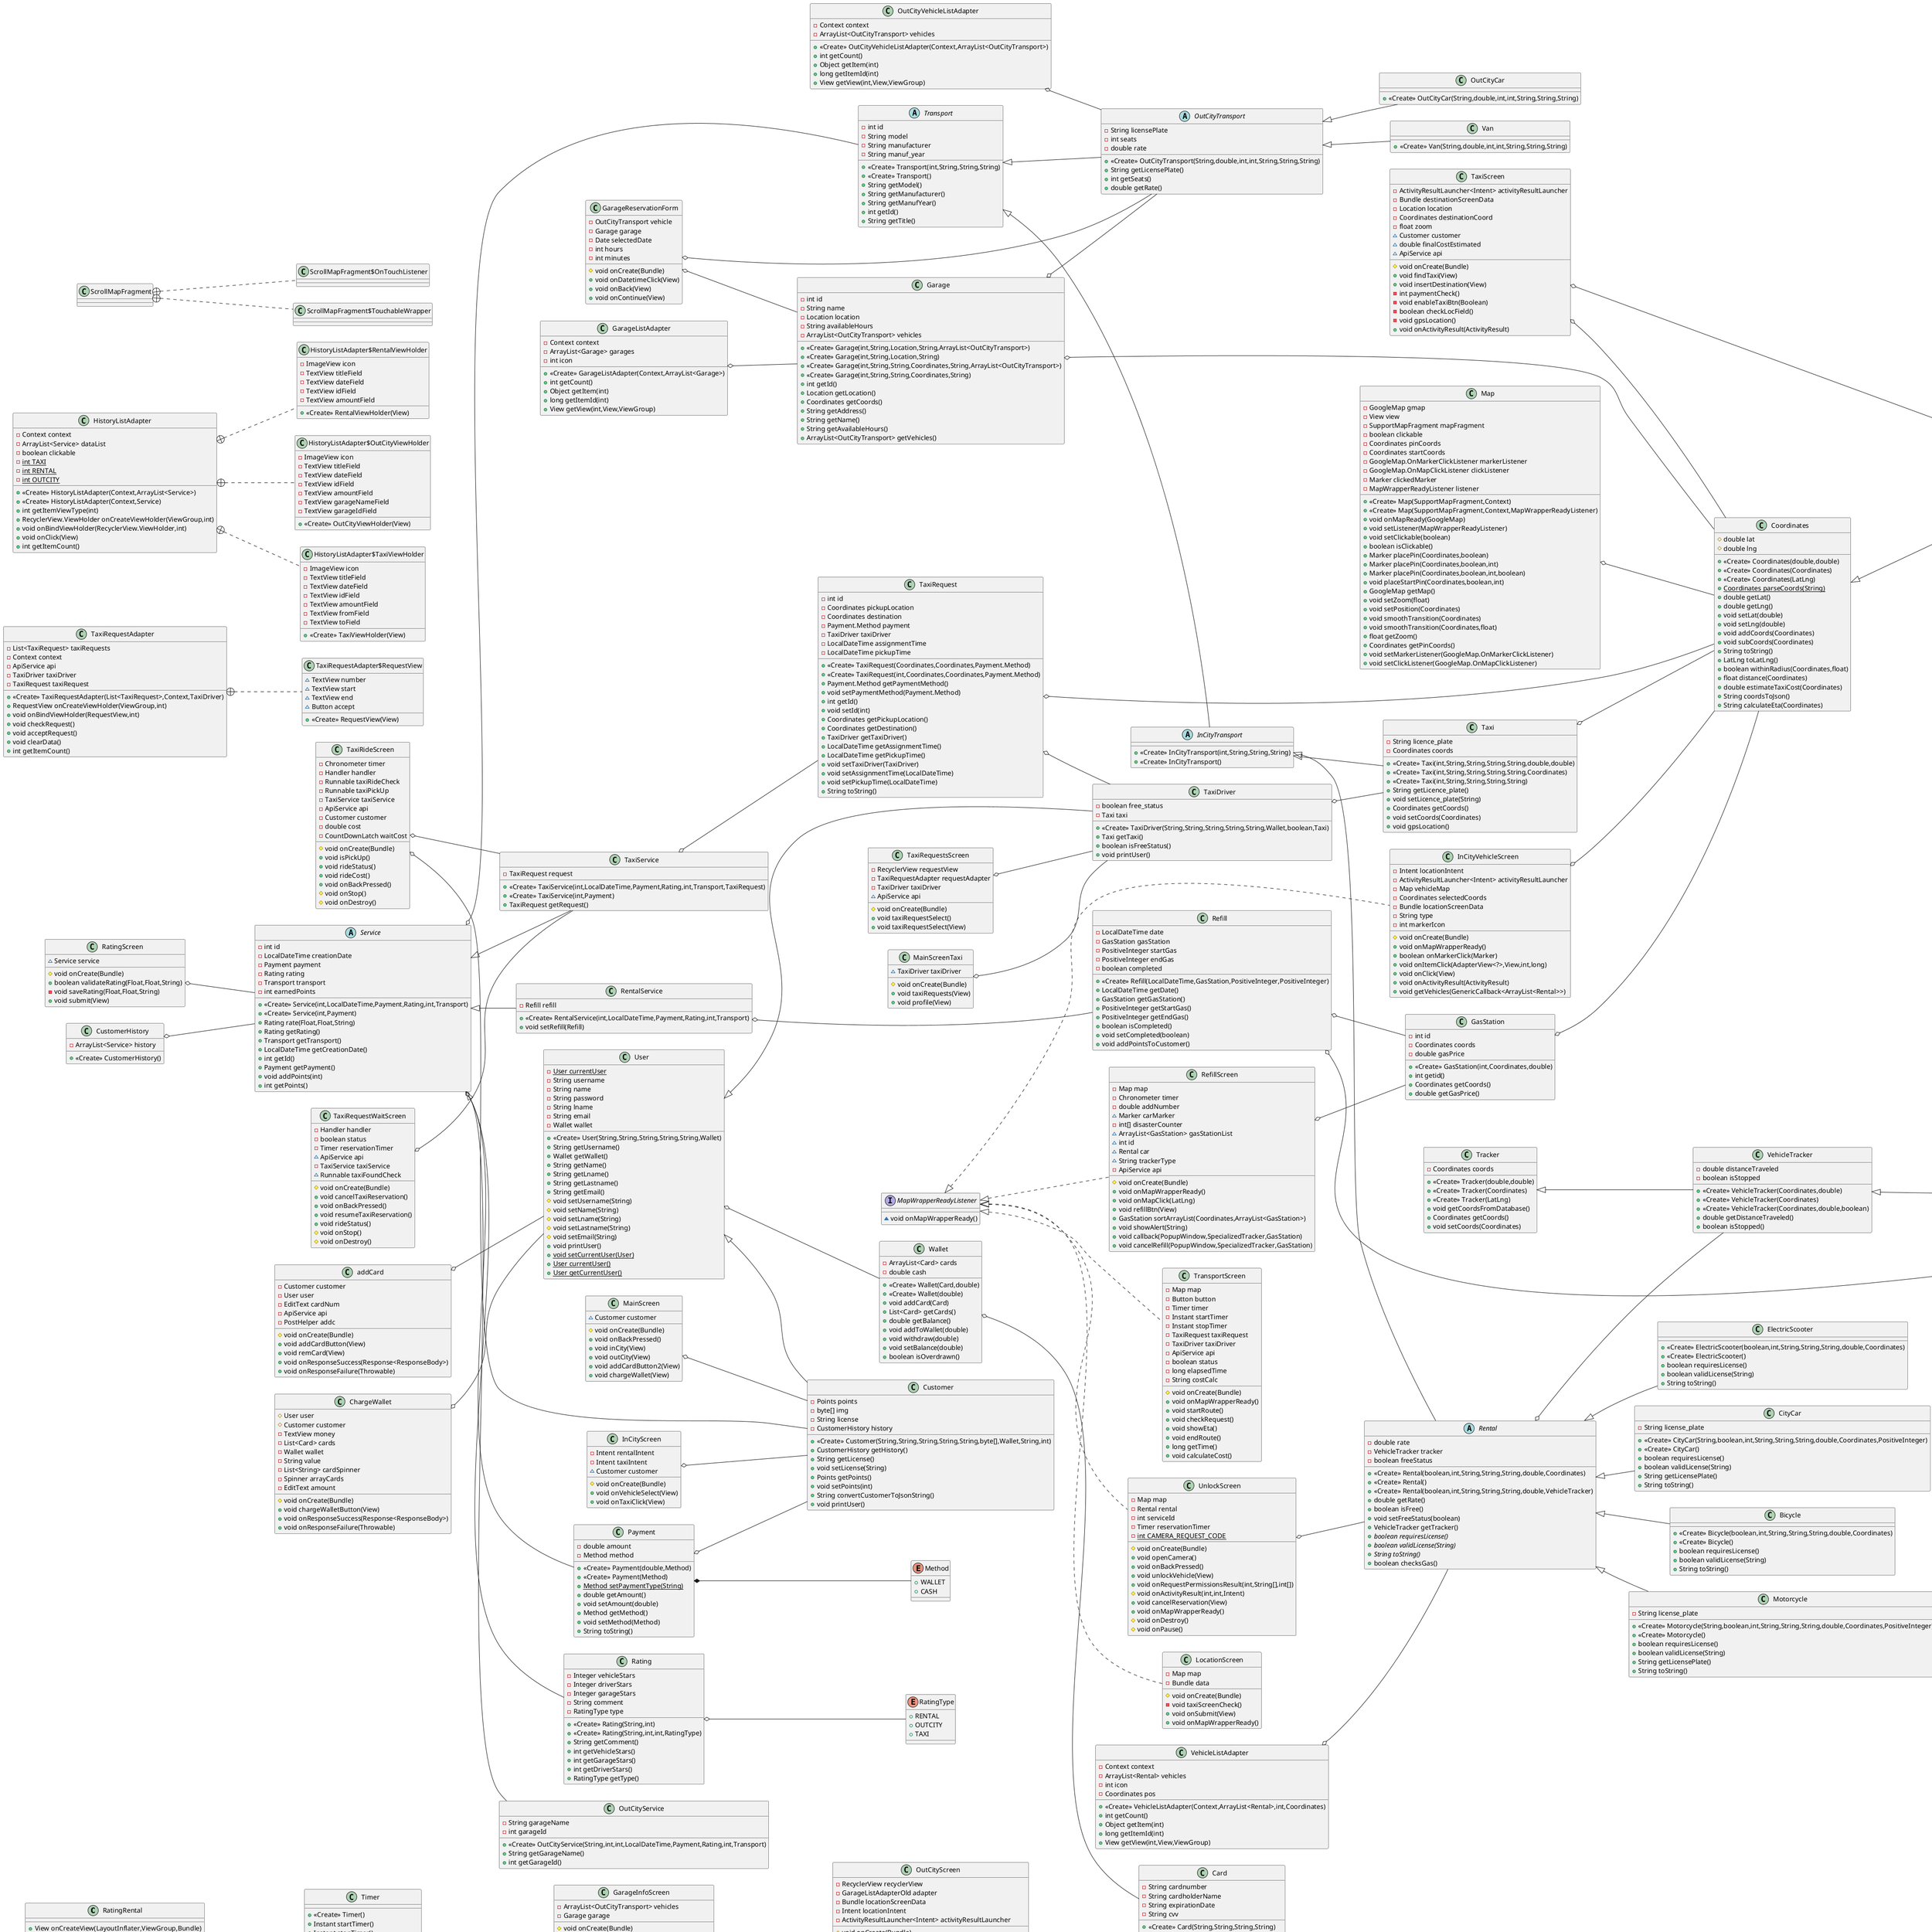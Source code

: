 @startuml
left to right direction
class RatingRental {
+ View onCreateView(LayoutInflater,ViewGroup,Bundle)
}

abstract class Transport {
- int id
- String model
- String manufacturer
- String manuf_year
+ <<Create>> Transport(int,String,String,String)
+ <<Create>> Transport()
+ String getModel()
+ String getManufacturer()
+ String getManufYear()
+ int getId()
+ String getTitle()
}


class RatingScreen {
~ Service service
# void onCreate(Bundle)
+ boolean validateRating(Float,Float,String)
- void saveRating(Float,Float,String)
+ void submit(View)
}



class Tracker {
- Coordinates coords
+ <<Create>> Tracker(double,double)
+ <<Create>> Tracker(Coordinates)
+ <<Create>> Tracker(LatLng)
+ void getCoordsFromDatabase()
+ Coordinates getCoords()
+ void setCoords(Coordinates)
}


class GasStation {
- int id
- Coordinates coords
- double gasPrice
+ <<Create>> GasStation(int,Coordinates,double)
+ int getid()
+ Coordinates getCoords()
+ double getGasPrice()
}

interface Fuel {
~ PositiveInteger getFuel()
~ void setFuel(int)
}

class PositiveInteger{
- int value
+ <<Create>> PositiveInteger(int)
+ int getValue()
+ void setValue(int)
+ int PosDif(PositiveInteger)
}

enum RatingType {
+  RENTAL
+  OUTCITY
+  TAXI
}

class MainScreen {
~ Customer customer
# void onCreate(Bundle)
+ void onBackPressed()
+ void inCity(View)
+ void outCity(View)
+ void addCardButton2(View)
+ void chargeWallet(View)
}


class ProfileTaxiScreen {
# void onCreate(Bundle)
}

class TaxiRideScreen {
- Chronometer timer
- Handler handler
- Runnable taxiRideCheck
- Runnable taxiPickUp
- TaxiService taxiService
- ApiService api
- Customer customer
- double cost
- CountDownLatch waitCost
# void onCreate(Bundle)
+ void isPickUp()
+ void rideStatus()
+ void rideCost()
+ void onBackPressed()
# void onStop()
# void onDestroy()
}


class OutCityCar {
+ <<Create>> OutCityCar(String,double,int,int,String,String,String)
}

class InCityVehicleScreen {
- Intent locationIntent
- ActivityResultLauncher<Intent> activityResultLauncher
- Map vehicleMap
- Coordinates selectedCoords
- Bundle locationScreenData
- String type
- int markerIcon
# void onCreate(Bundle)
+ void onMapWrapperReady()
+ boolean onMarkerClick(Marker)
+ void onItemClick(AdapterView<?>,View,int,long)
+ void onClick(View)
+ void onActivityResult(ActivityResult)
+ void getVehicles(GenericCallback<ArrayList<Rental>>)
}


class ElectricScooter {
+ <<Create>> ElectricScooter(boolean,int,String,String,String,double,Coordinates)
+ <<Create>> ElectricScooter()
+ boolean requiresLicense()
+ boolean validLicense(String)
+ String toString()
}

class addCard {
- Customer customer
- User user
- EditText cardNum
- ApiService api
- PostHelper addc
# void onCreate(Bundle)
+ void addCardButton(View)
+ void remCard(View)
+ void onResponseSuccess(Response<ResponseBody>)
+ void onResponseFailure(Throwable)
}


class Taxi {
- String licence_plate
- Coordinates coords
+ <<Create>> Taxi(int,String,String,String,String,double,double)
+ <<Create>> Taxi(int,String,String,String,String,Coordinates)
+ <<Create>> Taxi(int,String,String,String,String)
+ String getLicence_plate()
+ void setLicence_plate(String)
+ Coordinates getCoords()
+ void setCoords(Coordinates)
+ void gpsLocation()
}


class TaxiRequest {
- int id
- Coordinates pickupLocation
- Coordinates destination
- Payment.Method payment
- TaxiDriver taxiDriver
- LocalDateTime assignmentTime
- LocalDateTime pickupTime
+ <<Create>> TaxiRequest(Coordinates,Coordinates,Payment.Method)
+ <<Create>> TaxiRequest(int,Coordinates,Coordinates,Payment.Method)
+ Payment.Method getPaymentMethod()
+ void setPaymentMethod(Payment.Method)
+ int getId()
+ void setId(int)
+ Coordinates getPickupLocation()
+ Coordinates getDestination()
+ TaxiDriver getTaxiDriver()
+ LocalDateTime getAssignmentTime()
+ LocalDateTime getPickupTime()
+ void setTaxiDriver(TaxiDriver)
+ void setAssignmentTime(LocalDateTime)
+ void setPickupTime(LocalDateTime)
+ String toString()
}

class CityCar {
- String license_plate
+ <<Create>> CityCar(String,boolean,int,String,String,String,double,Coordinates,PositiveInteger)
+ <<Create>> CityCar()
+ boolean requiresLicense()
+ boolean validLicense(String)
+ String getLicensePlate()
+ String toString()
}

class GarageListAdapter {
- Context context
- ArrayList<Garage> garages
- int icon
+ <<Create>> GarageListAdapter(Context,ArrayList<Garage>)
+ int getCount()
+ Object getItem(int)
+ long getItemId(int)
+ View getView(int,View,ViewGroup)
}


class Bicycle {
+ <<Create>> Bicycle(boolean,int,String,String,String,double,Coordinates)
+ <<Create>> Bicycle()
+ boolean requiresLicense()
+ boolean validLicense(String)
+ String toString()
}

class TaxiService {
- TaxiRequest request
+ <<Create>> TaxiService(int,LocalDateTime,Payment,Rating,int,Transport,TaxiRequest)
+ <<Create>> TaxiService(int,Payment)
+ TaxiRequest getRequest()
}


class .Location {
- String address
+ <<Create>> Location(double,double,String)
+ <<Create>> Location(Coordinates,String)
+ String getAddress()
}


abstract class Rental {
- double rate
- VehicleTracker tracker
- boolean freeStatus
+ <<Create>> Rental(boolean,int,String,String,String,double,Coordinates)
+ <<Create>> Rental()
+ <<Create>> Rental(boolean,int,String,String,String,double,VehicleTracker)
+ double getRate()
+ boolean isFree()
+ void setFreeStatus(boolean)
+ VehicleTracker getTracker()
+ {abstract}boolean requiresLicense()
+ {abstract}boolean validLicense(String)
+ {abstract}String toString()
+ boolean checksGas()
}


class User {
- {static} User currentUser
- String username
- String name
- String password
- String lname
- String email
- Wallet wallet
+ <<Create>> User(String,String,String,String,String,Wallet)
+ String getUsername()
+ Wallet getWallet()
+ String getName()
+ String getLname()
+ String getLastname()
+ String getEmail()
# void setUsername(String)
# void setName(String)
# void setLname(String)
# void setLastname(String)
# void setEmail(String)
+ void printUser()
+ {static} void setCurrentUser(User)
+ {static} User currentUser()
+ {static} User getCurrentUser()
}


class Login {
- String username
- EditText userText
- ImageView visib
# void onCreate(Bundle)
+ void onClickVisib(View)
+ void buttonLogin(View)
+ void signUp(View)
+ void onResponseSuccess(Response<ResponseBody>)
+ void onResponseFailure(Throwable)
}


class Payment {
- double amount
- Method method
+ <<Create>> Payment(double,Method)
+ <<Create>> Payment(Method)
+ {static} Method setPaymentType(String)
+ double getAmount()
+ void setAmount(double)
+ Method getMethod()
+ void setMethod(Method)
+ String toString()
}


enum Method {
+  WALLET
+  CASH
}

class UnlockScreen {
- Map map
- Rental rental
- int serviceId
- Timer reservationTimer
- {static} int CAMERA_REQUEST_CODE
# void onCreate(Bundle)
+ void openCamera()
+ void onBackPressed()
+ void unlockVehicle(View)
+ void onRequestPermissionsResult(int,String[],int[])
# void onActivityResult(int,int,Intent)
+ void cancelReservation(View)
+ void onMapWrapperReady()
# void onDestroy()
# void onPause()
}


abstract class Service {
- int id
- LocalDateTime creationDate
- Payment payment
- Rating rating
- Transport transport
- int earnedPoints
+ <<Create>> Service(int,LocalDateTime,Payment,Rating,int,Transport)
+ <<Create>> Service(int,Payment)
+ Rating rate(Float,Float,String)
+ Rating getRating()
+ Transport getTransport()
+ LocalDateTime getCreationDate()
+ int getId()
+ Payment getPayment()
+ void addPoints(int)
+ int getPoints()
}


class GarageReservationForm {
- OutCityTransport vehicle
- Garage garage
- Date selectedDate
- int hours
- int minutes
# void onCreate(Bundle)
+ void onDatetimeClick(View)
+ void onBack(View)
+ void onContinue(View)
}


class TaxiRequestsScreen {
- RecyclerView requestView
- TaxiRequestAdapter requestAdapter
- TaxiDriver taxiDriver
~ ApiService api
# void onCreate(Bundle)
+ void taxiRequestSelect()
+ void taxiRequestSelect(View)
}


class .Map {
- GoogleMap gmap
- View view
- SupportMapFragment mapFragment
- boolean clickable
- Coordinates pinCoords
- Coordinates startCoords
- GoogleMap.OnMarkerClickListener markerListener
- GoogleMap.OnMapClickListener clickListener
- Marker clickedMarker
- MapWrapperReadyListener listener
+ <<Create>> Map(SupportMapFragment,Context)
+ <<Create>> Map(SupportMapFragment,Context,MapWrapperReadyListener)
+ void onMapReady(GoogleMap)
+ void setListener(MapWrapperReadyListener)
+ void setClickable(boolean)
+ boolean isClickable()
+ Marker placePin(Coordinates,boolean)
+ Marker placePin(Coordinates,boolean,int)
+ Marker placePin(Coordinates,boolean,int,boolean)
+ void placeStartPin(Coordinates,boolean,int)
+ GoogleMap getMap()
+ void setZoom(float)
+ void setPosition(Coordinates)
+ void smoothTransition(Coordinates)
+ void smoothTransition(Coordinates,float)
+ float getZoom()
+ Coordinates getPinCoords()
+ void setMarkerListener(GoogleMap.OnMarkerClickListener)
+ void setClickListener(GoogleMap.OnMapClickListener)
}

class .Timer {
+ <<Create>> Timer()
+ Instant startTimer()
+ Instant stopTimer()
+ long elapsedTime(Instant,Instant)
}

class signUp {
- {static} int REQUEST_EXTERNAL_STORAGE
# Uri photoDir
- {static} int PICK_IMAGE
- EditText username
- CheckBox check
~ ActivityResultLauncher<PickVisualMediaRequest> pickMedia
+ void saveImage(Uri)
# void onCreate(Bundle)
+ void signUpButton(View)
+ void signIn(View)
+ void uploadLicense(View)
+ void onResponseSuccess(Response<ResponseBody>)
+ void onResponseFailure(Throwable)
}


abstract class OutCityTransport {
- String licensePlate
- int seats
- double rate
+ <<Create>> OutCityTransport(String,double,int,int,String,String,String)
+ String getLicensePlate()
+ int getSeats()
+ double getRate()
}


interface .MapWrapperReadyListener {
~ void onMapWrapperReady()
}

class Motorcycle {
- String license_plate
+ <<Create>> Motorcycle(String,boolean,int,String,String,String,double,Coordinates,PositiveInteger)
+ <<Create>> Motorcycle()
+ boolean requiresLicense()
+ boolean validLicense(String)
+ String getLicensePlate()
+ String toString()
}


class Wallet {
- ArrayList<Card> cards
- double cash
+ <<Create>> Wallet(Card,double)
+ <<Create>> Wallet(double)
+ void addCard(Card)
+ List<Card> getCards()
+ double getBalance()
+ void addToWallet(double)
+ void withdraw(double)
+ void setBalance(double)
+ boolean isOverdrawn()
}


class RouteHistory {
+ View onCreateView(LayoutInflater,ViewGroup,Bundle)
+ void onViewCreated(View,Bundle)
}

class MainScreenTaxi {
~ TaxiDriver taxiDriver
# void onCreate(Bundle)
+ void taxiRequests(View)
+ void profile(View)
}


class VehicleTracker {
- double distanceTraveled
- boolean isStopped
+ <<Create>> VehicleTracker(Coordinates,double)
+ <<Create>> VehicleTracker(Coordinates)
+ <<Create>> VehicleTracker(Coordinates,double,boolean)
+ double getDistanceTraveled()
+ boolean isStopped()
}


class InCityScreen {
- Intent rentalIntent
- Intent taxiIntent
~ Customer customer
# void onCreate(Bundle)
+ void onVehicleSelect(View)
+ void onTaxiClick(View)
}


class QrCamera {
}
class ChargeWallet {
# User user
# Customer customer
- TextView money
- List<Card> cards
- Wallet wallet
- String value
- List<String> cardSpinner
- Spinner arrayCards
- EditText amount
# void onCreate(Bundle)
+ void chargeWalletButton(View)
+ void onResponseSuccess(Response<ResponseBody>)
+ void onResponseFailure(Throwable)
}


class SpecializedTracker {
~ PositiveInteger gas
+ <<Create>> SpecializedTracker(Coordinates,PositiveInteger)
+ <<Create>> SpecializedTracker(Coordinates,double,boolean,PositiveInteger)
+ PositiveInteger getGas()
}


class GarageInfoScreen {
- ArrayList<OutCityTransport> vehicles
- Garage garage
# void onCreate(Bundle)
+ void back(View)
+ void onItemClick(AdapterView<?>,View,int,long)
}


class OutCityVehicleListAdapter {
- Context context
- ArrayList<OutCityTransport> vehicles
+ <<Create>> OutCityVehicleListAdapter(Context,ArrayList<OutCityTransport>)
+ int getCount()
+ Object getItem(int)
+ long getItemId(int)
+ View getView(int,View,ViewGroup)
}


class TaxiDriver {
- boolean free_status
- Taxi taxi
+ <<Create>> TaxiDriver(String,String,String,String,String,Wallet,boolean,Taxi)
+ Taxi getTaxi()
+ boolean isFreeStatus()
+ void printUser()
}


abstract class InCityTransport {
+ <<Create>> InCityTransport(int,String,String,String)
+ <<Create>> InCityTransport()
}

class Refill {
- LocalDateTime date
- GasStation gasStation
- PositiveInteger startGas
- PositiveInteger endGas
- boolean completed
+ <<Create>> Refill(LocalDateTime,GasStation,PositiveInteger,PositiveInteger)
+ LocalDateTime getDate()
+ GasStation getGasStation()
+ PositiveInteger getStartGas()
+ PositiveInteger getEndGas()
+ boolean isCompleted()
+ void setCompleted(boolean)
+ void addPointsToCustomer()
}


class TaxiRequestAdapter {
- List<TaxiRequest> taxiRequests
- Context context
- ApiService api
- TaxiDriver taxiDriver
- TaxiRequest taxiRequest
+ <<Create>> TaxiRequestAdapter(List<TaxiRequest>,Context,TaxiDriver)
+ RequestView onCreateViewHolder(ViewGroup,int)
+ void onBindViewHolder(RequestView,int)
+ void checkRequest()
+ void acceptRequest()
+ void clearData()
+ int getItemCount()
}


class TaxiRequestAdapter$RequestView {
~ TextView number
~ TextView start
~ TextView end
~ Button accept
+ <<Create>> RequestView(View)
}


class RentalService {
- Refill refill
+ <<Create>> RentalService(int,LocalDateTime,Payment,Rating,int,Transport)
+ void setRefill(Refill)
}


class LocationScreen {
- Map map
- Bundle data
# void onCreate(Bundle)
- void taxiScreenCheck()
+ void onSubmit(View)
+ void onMapWrapperReady()
}


class RatingOutcity {
+ View onCreateView(LayoutInflater,ViewGroup,Bundle)
}

class RatingTaxi {
+ View onCreateView(LayoutInflater,ViewGroup,Bundle)
}

class Points {
~ int points
+ <<Create>> Points(int)
+ int getPoints()
+ void setPoints(int)
+ int calcPoints(double)
}

class OutCityScreen {
- RecyclerView recyclerView
- GarageListAdapterOld adapter
- Bundle locationScreenData
- Intent locationIntent
- ActivityResultLauncher<Intent> activityResultLauncher
# void onCreate(Bundle)
+ void onClick(View)
- void retrieveGarages(GenericCallback<ArrayList<Garage>>)
+ void onActivityResult(ActivityResult)
+ void onItemClick(AdapterView<?>,View,int,long)
}


class Rating {
- Integer vehicleStars
- Integer driverStars
- Integer garageStars
- String comment
- RatingType type
+ <<Create>> Rating(String,int)
+ <<Create>> Rating(String,int,int,RatingType)
+ String getComment()
+ int getVehicleStars()
+ int getGarageStars()
+ int getDriverStars()
+ RatingType getType()
}


class .Coordinates {
# double lat
# double lng
+ <<Create>> Coordinates(double,double)
+ <<Create>> Coordinates(Coordinates)
+ <<Create>> Coordinates(LatLng)
+ {static} Coordinates parseCoords(String)
+ double getLat()
+ double getLng()
+ void setLat(double)
+ void setLng(double)
+ void addCoords(Coordinates)
+ void subCoords(Coordinates)
+ String toString()
+ LatLng toLatLng()
+ boolean withinRadius(Coordinates,float)
+ float distance(Coordinates)
+ double estimateTaxiCost(Coordinates)
+ String coordsToJson()
+ String calculateEta(Coordinates)
}

class TaxiRequestWaitScreen {
- Handler handler
- boolean status
- Timer reservationTimer
~ ApiService api
- TaxiService taxiService
~ Runnable taxiFoundCheck
# void onCreate(Bundle)
+ void cancelTaxiReservation()
+ void onBackPressed()
+ void resumeTaxiReservation()
+ void rideStatus()
# void onStop()
# void onDestroy()
}

class Garage {
- int id
- String name
- Location location
- String availableHours
- ArrayList<OutCityTransport> vehicles
+ <<Create>> Garage(int,String,Location,String,ArrayList<OutCityTransport>)
+ <<Create>> Garage(int,String,Location,String)
+ <<Create>> Garage(int,String,String,Coordinates,String,ArrayList<OutCityTransport>)
+ <<Create>> Garage(int,String,String,Coordinates,String)
+ int getId()
+ Location getLocation()
+ Coordinates getCoords()
+ String getAddress()
+ String getName()
+ String getAvailableHours()
+ ArrayList<OutCityTransport> getVehicles()
}


class Van {
+ <<Create>> Van(String,double,int,int,String,String,String)
}

class MainScreenFragment {
+ View onCreateView(LayoutInflater,ViewGroup,Bundle)
}

class RefillScreen {
- Map map
- Chronometer timer
- double addNumber
~ Marker carMarker
- int[] disasterCounter
~ ArrayList<GasStation> gasStationList
~ int id
~ Rental car
~ String trackerType
- ApiService api
# void onCreate(Bundle)
+ void onMapWrapperReady()
+ void onMapClick(LatLng)
+ void refillBtn(View)
+ GasStation sortArrayList(Coordinates,ArrayList<GasStation>)
+ void showAlert(String)
+ void callback(PopupWindow,SpecializedTracker,GasStation)
+ void cancelRefill(PopupWindow,SpecializedTracker,GasStation)
}


class TransportScreen {
- Map map
- Button button
- Timer timer
- Instant startTimer
- Instant stopTimer
- TaxiRequest taxiRequest
- TaxiDriver taxiDriver
- ApiService api
- boolean status
- long elapsedTime
- String costCalc
# void onCreate(Bundle)
+ void onMapWrapperReady()
+ void startRoute()
+ void checkRequest()
+ void showEta()
+ void endRoute()
+ long getTime()
+ void calculateCost()
}


class Card {
- String cardnumber
- String cardholderName
- String expirationDate
- String cvv
+ <<Create>> Card(String,String,String,String)
+ void changeInfo(String,String,String,String)
+ String getCardnumber()
+ String getCardholderName()
+ String getExpirationDate()
+ String getCvv()
+ String printCard()
}

class CustomerHistory {
- ArrayList<Service> history
+ <<Create>> CustomerHistory()
}


class Customer {
- Points points
- byte[] img
- String license
- CustomerHistory history
+ <<Create>> Customer(String,String,String,String,String,byte[],Wallet,String,int)
+ CustomerHistory getHistory()
+ String getLicense()
+ void setLicense(String)
+ Points getPoints()
+ void setPoints(int)
+ String convertCustomerToJsonString()
+ void printUser()
}


class HistoryListAdapter {
- Context context
- ArrayList<Service> dataList
- boolean clickable
- {static} int TAXI
- {static} int RENTAL
- {static} int OUTCITY
+ <<Create>> HistoryListAdapter(Context,ArrayList<Service>)
+ <<Create>> HistoryListAdapter(Context,Service)
+ int getItemViewType(int)
+ RecyclerView.ViewHolder onCreateViewHolder(ViewGroup,int)
+ void onBindViewHolder(RecyclerView.ViewHolder,int)
+ void onClick(View)
+ int getItemCount()
}


class HistoryListAdapter$RentalViewHolder {
- ImageView icon
- TextView titleField
- TextView dateField
- TextView idField
- TextView amountField
+ <<Create>> RentalViewHolder(View)
}


class HistoryListAdapter$OutCityViewHolder {
- ImageView icon
- TextView titleField
- TextView dateField
- TextView idField
- TextView amountField
- TextView garageNameField
- TextView garageIdField
+ <<Create>> OutCityViewHolder(View)
}


class HistoryListAdapter$TaxiViewHolder {
- ImageView icon
- TextView titleField
- TextView dateField
- TextView idField
- TextView amountField
- TextView fromField
- TextView toField
+ <<Create>> TaxiViewHolder(View)
}

class OutCityService {
- String garageName
- int garageId
+ <<Create>> OutCityService(String,int,int,LocalDateTime,Payment,Rating,int,Transport)
+ String getGarageName()
+ int getGarageId()
}


class TaxiScreen {
- ActivityResultLauncher<Intent> activityResultLauncher
- Bundle destinationScreenData
- Location location
- Coordinates destinationCoord
- float zoom
~ Customer customer
~ double finalCostEstimated
~ ApiService api
# void onCreate(Bundle)
+ void findTaxi(View)
+ void insertDestination(View)
- int paymentCheck()
- void enableTaxiBtn(Boolean)
- boolean checkLocField()
- void gpsLocation()
+ void onActivityResult(ActivityResult)
}

class VehicleListAdapter {
- Context context
- ArrayList<Rental> vehicles
- int icon
- Coordinates pos
+ <<Create>> VehicleListAdapter(Context,ArrayList<Rental>,int,Coordinates)
+ int getCount()
+ Object getItem(int)
+ long getItemId(int)
+ View getView(int,View,ViewGroup)
}


class CustomerProfile {
+ View onCreateView(LayoutInflater,ViewGroup,Bundle)
}


OutCityTransport <|-- OutCityCar
MapWrapperReadyListener <|.. InCityVehicleScreen
Rental <|-- ElectricScooter
InCityTransport <|-- Taxi
Rental <|-- CityCar
ScrollMapFragment +.. ScrollMapFragment$OnTouchListener
ScrollMapFragment +.. ScrollMapFragment$TouchableWrapper
Rental <|-- Bicycle
Service <|-- TaxiService
Coordinates <|-- Location
InCityTransport <|-- Rental
MapWrapperReadyListener <|.. UnlockScreen
Transport <|-- OutCityTransport
Rental <|-- Motorcycle
Tracker <|-- VehicleTracker
VehicleTracker <|-- SpecializedTracker
User <|-- TaxiDriver
Transport <|-- InCityTransport
TaxiRequestAdapter +.. TaxiRequestAdapter$RequestView
Service <|-- RentalService
MapWrapperReadyListener <|.. LocationScreen
OutCityTransport <|-- Van
MapWrapperReadyListener <|.. RefillScreen
MapWrapperReadyListener <|.. TransportScreen
User <|-- Customer
HistoryListAdapter +.. HistoryListAdapter$RentalViewHolder
HistoryListAdapter +.. HistoryListAdapter$OutCityViewHolder
HistoryListAdapter +.. HistoryListAdapter$TaxiViewHolder
Service <|-- OutCityService
Service o--  Transport
Payment *-- Method
Taxi o-- Coordinates
Garage o-- Coordinates
Garage o-- OutCityTransport
Rental o-- VehicleTracker
TaxiService o--	TaxiRequest
TaxiRequest o--	Coordinates
TaxiRequest o--	TaxiDriver
Refill o--	GasStation
GasStation o--	Coordinates
Service o--	Rating
RentalService o-- Refill
Service o-- Payment
Wallet o-- Card
User o-- Wallet
TaxiDriver o-- Taxi
Payment o-- Customer
GarageReservationForm o-- Garage
GarageReservationForm o-- OutCityTransport
RatingScreen o-- Service
MainScreen o-- Customer
addCard o-- User
TaxiRideScreen o-- Customer
TaxiRideScreen o-- TaxiService
TaxiRequestsScreen o-- TaxiDriver
OutCityVehicleListAdapter o-- OutCityTransport
ChargeWallet o-- User
InCityScreen o-- Customer
MainScreenTaxi o-- TaxiDriver
GarageListAdapter o-- Garage
TaxiRequestWaitScreen o-- TaxiService
CustomerHistory o-- Service
VehicleListAdapter o-- Rental
TaxiScreen o-- Coordinates
Map o-- Coordinates
Rating o-- RatingType
Refill  o-- PositiveInteger
TaxiRequest o-- Payment.Method
SpecializedTracker o-- PositiveInteger
InCityVehicleScreen o-- Coordinates
TaxiScreen o-- Location
UnlockScreen o-- Rental
RefillScreen o-- GasStation
@enduml